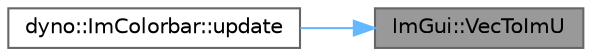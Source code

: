 digraph "ImGui::VecToImU"
{
 // LATEX_PDF_SIZE
  bgcolor="transparent";
  edge [fontname=Helvetica,fontsize=10,labelfontname=Helvetica,labelfontsize=10];
  node [fontname=Helvetica,fontsize=10,shape=box,height=0.2,width=0.4];
  rankdir="RL";
  Node1 [id="Node000001",label="ImGui::VecToImU",height=0.2,width=0.4,color="gray40", fillcolor="grey60", style="filled", fontcolor="black",tooltip=" "];
  Node1 -> Node2 [id="edge1_Node000001_Node000002",dir="back",color="steelblue1",style="solid",tooltip=" "];
  Node2 [id="Node000002",label="dyno::ImColorbar::update",height=0.2,width=0.4,color="grey40", fillcolor="white", style="filled",URL="$classdyno_1_1_im_colorbar.html#a799a496accebdf96daf8bbe0491ee4a4",tooltip=" "];
}
